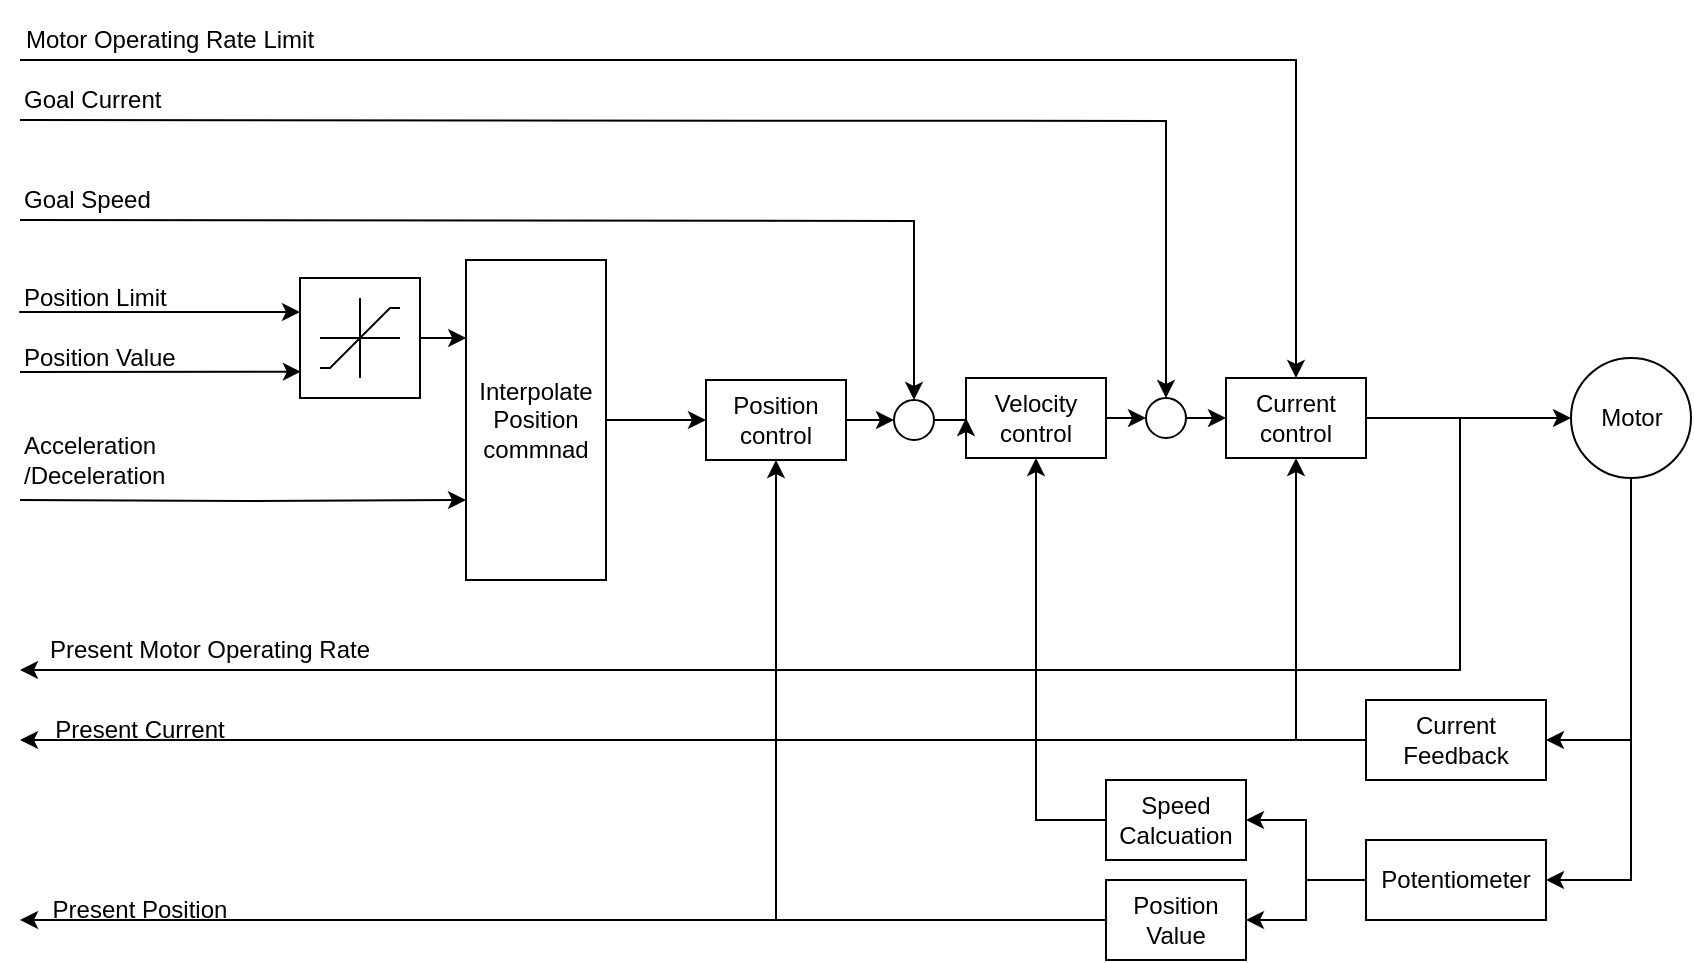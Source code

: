 <mxfile version="16.2.6" type="github">
  <diagram id="oqELM2-vYSNSNYD7lVRX" name="Page-1">
    <mxGraphModel dx="1673" dy="906" grid="1" gridSize="10" guides="1" tooltips="1" connect="1" arrows="1" fold="1" page="1" pageScale="1" pageWidth="1200" pageHeight="1920" math="0" shadow="0">
      <root>
        <mxCell id="0" />
        <mxCell id="1" parent="0" />
        <mxCell id="oAlstTwlUcWoPY1bMoXB-25" value="" style="group" vertex="1" connectable="0" parent="1">
          <mxGeometry x="30" y="130" width="772.5" height="480" as="geometry" />
        </mxCell>
        <mxCell id="oAlstTwlUcWoPY1bMoXB-26" value="Position&lt;br&gt;control" style="rounded=0;whiteSpace=wrap;html=1;" vertex="1" parent="oAlstTwlUcWoPY1bMoXB-25">
          <mxGeometry x="353" y="190" width="70" height="40" as="geometry" />
        </mxCell>
        <mxCell id="oAlstTwlUcWoPY1bMoXB-27" value="Velocity&lt;br&gt;control" style="rounded=0;whiteSpace=wrap;html=1;" vertex="1" parent="oAlstTwlUcWoPY1bMoXB-25">
          <mxGeometry x="483" y="189" width="70" height="40" as="geometry" />
        </mxCell>
        <mxCell id="oAlstTwlUcWoPY1bMoXB-28" value="Current&lt;br&gt;control" style="rounded=0;whiteSpace=wrap;html=1;" vertex="1" parent="oAlstTwlUcWoPY1bMoXB-25">
          <mxGeometry x="613" y="189" width="70" height="40" as="geometry" />
        </mxCell>
        <mxCell id="oAlstTwlUcWoPY1bMoXB-29" value="Motor" style="ellipse;whiteSpace=wrap;html=1;aspect=fixed;" vertex="1" parent="oAlstTwlUcWoPY1bMoXB-25">
          <mxGeometry x="785.5" y="179" width="60" height="60" as="geometry" />
        </mxCell>
        <mxCell id="oAlstTwlUcWoPY1bMoXB-30" value="Potentiometer" style="rounded=0;whiteSpace=wrap;html=1;" vertex="1" parent="oAlstTwlUcWoPY1bMoXB-25">
          <mxGeometry x="683" y="420" width="90" height="40" as="geometry" />
        </mxCell>
        <mxCell id="oAlstTwlUcWoPY1bMoXB-31" style="edgeStyle=orthogonalEdgeStyle;rounded=0;orthogonalLoop=1;jettySize=auto;html=1;exitX=0.5;exitY=1;exitDx=0;exitDy=0;entryX=1;entryY=0.5;entryDx=0;entryDy=0;" edge="1" parent="oAlstTwlUcWoPY1bMoXB-25" source="oAlstTwlUcWoPY1bMoXB-29" target="oAlstTwlUcWoPY1bMoXB-30">
          <mxGeometry relative="1" as="geometry" />
        </mxCell>
        <mxCell id="oAlstTwlUcWoPY1bMoXB-32" style="edgeStyle=orthogonalEdgeStyle;rounded=0;orthogonalLoop=1;jettySize=auto;html=1;exitX=1;exitY=0.5;exitDx=0;exitDy=0;entryX=0;entryY=0.5;entryDx=0;entryDy=0;" edge="1" parent="oAlstTwlUcWoPY1bMoXB-25" source="oAlstTwlUcWoPY1bMoXB-33" target="oAlstTwlUcWoPY1bMoXB-27">
          <mxGeometry relative="1" as="geometry" />
        </mxCell>
        <mxCell id="oAlstTwlUcWoPY1bMoXB-33" value="" style="ellipse;whiteSpace=wrap;html=1;aspect=fixed;" vertex="1" parent="oAlstTwlUcWoPY1bMoXB-25">
          <mxGeometry x="447" y="200" width="20" height="20" as="geometry" />
        </mxCell>
        <mxCell id="oAlstTwlUcWoPY1bMoXB-34" style="edgeStyle=orthogonalEdgeStyle;rounded=0;orthogonalLoop=1;jettySize=auto;html=1;exitX=1;exitY=0.5;exitDx=0;exitDy=0;entryX=0;entryY=0.5;entryDx=0;entryDy=0;" edge="1" parent="oAlstTwlUcWoPY1bMoXB-25" source="oAlstTwlUcWoPY1bMoXB-26" target="oAlstTwlUcWoPY1bMoXB-33">
          <mxGeometry relative="1" as="geometry" />
        </mxCell>
        <mxCell id="oAlstTwlUcWoPY1bMoXB-35" style="edgeStyle=orthogonalEdgeStyle;rounded=0;orthogonalLoop=1;jettySize=auto;html=1;exitX=1;exitY=0.5;exitDx=0;exitDy=0;entryX=0;entryY=0.5;entryDx=0;entryDy=0;" edge="1" parent="oAlstTwlUcWoPY1bMoXB-25" source="oAlstTwlUcWoPY1bMoXB-36" target="oAlstTwlUcWoPY1bMoXB-28">
          <mxGeometry relative="1" as="geometry" />
        </mxCell>
        <mxCell id="oAlstTwlUcWoPY1bMoXB-36" value="" style="ellipse;whiteSpace=wrap;html=1;aspect=fixed;" vertex="1" parent="oAlstTwlUcWoPY1bMoXB-25">
          <mxGeometry x="573" y="199" width="20" height="20" as="geometry" />
        </mxCell>
        <mxCell id="oAlstTwlUcWoPY1bMoXB-37" style="edgeStyle=orthogonalEdgeStyle;rounded=0;orthogonalLoop=1;jettySize=auto;html=1;exitX=1;exitY=0.5;exitDx=0;exitDy=0;entryX=0;entryY=0.5;entryDx=0;entryDy=0;" edge="1" parent="oAlstTwlUcWoPY1bMoXB-25" source="oAlstTwlUcWoPY1bMoXB-27" target="oAlstTwlUcWoPY1bMoXB-36">
          <mxGeometry relative="1" as="geometry" />
        </mxCell>
        <mxCell id="oAlstTwlUcWoPY1bMoXB-38" style="edgeStyle=orthogonalEdgeStyle;rounded=0;orthogonalLoop=1;jettySize=auto;html=1;entryX=0.5;entryY=0;entryDx=0;entryDy=0;" edge="1" parent="oAlstTwlUcWoPY1bMoXB-25" target="oAlstTwlUcWoPY1bMoXB-33">
          <mxGeometry relative="1" as="geometry">
            <mxPoint x="10" y="110" as="sourcePoint" />
          </mxGeometry>
        </mxCell>
        <mxCell id="oAlstTwlUcWoPY1bMoXB-39" style="edgeStyle=orthogonalEdgeStyle;rounded=0;orthogonalLoop=1;jettySize=auto;html=1;entryX=0.007;entryY=0.781;entryDx=0;entryDy=0;entryPerimeter=0;" edge="1" parent="oAlstTwlUcWoPY1bMoXB-25" target="oAlstTwlUcWoPY1bMoXB-67">
          <mxGeometry relative="1" as="geometry">
            <mxPoint x="10" y="186" as="sourcePoint" />
            <mxPoint x="130" y="180" as="targetPoint" />
            <Array as="points">
              <mxPoint x="10" y="186" />
              <mxPoint x="80" y="186" />
            </Array>
          </mxGeometry>
        </mxCell>
        <mxCell id="oAlstTwlUcWoPY1bMoXB-40" style="edgeStyle=orthogonalEdgeStyle;rounded=0;orthogonalLoop=1;jettySize=auto;html=1;exitX=1;exitY=0.5;exitDx=0;exitDy=0;entryX=0;entryY=0.5;entryDx=0;entryDy=0;" edge="1" parent="oAlstTwlUcWoPY1bMoXB-25" source="oAlstTwlUcWoPY1bMoXB-41" target="oAlstTwlUcWoPY1bMoXB-26">
          <mxGeometry relative="1" as="geometry" />
        </mxCell>
        <mxCell id="oAlstTwlUcWoPY1bMoXB-41" value="Interpolate&lt;br&gt;Position&lt;br&gt;commnad" style="rounded=0;whiteSpace=wrap;html=1;" vertex="1" parent="oAlstTwlUcWoPY1bMoXB-25">
          <mxGeometry x="233" y="130" width="70" height="160" as="geometry" />
        </mxCell>
        <mxCell id="oAlstTwlUcWoPY1bMoXB-42" style="edgeStyle=orthogonalEdgeStyle;rounded=0;orthogonalLoop=1;jettySize=auto;html=1;entryX=0.5;entryY=0;entryDx=0;entryDy=0;" edge="1" parent="oAlstTwlUcWoPY1bMoXB-25" target="oAlstTwlUcWoPY1bMoXB-36">
          <mxGeometry relative="1" as="geometry">
            <mxPoint x="10" y="60" as="sourcePoint" />
          </mxGeometry>
        </mxCell>
        <mxCell id="oAlstTwlUcWoPY1bMoXB-43" style="edgeStyle=orthogonalEdgeStyle;rounded=0;orthogonalLoop=1;jettySize=auto;html=1;entryX=0;entryY=0.75;entryDx=0;entryDy=0;" edge="1" parent="oAlstTwlUcWoPY1bMoXB-25" target="oAlstTwlUcWoPY1bMoXB-41">
          <mxGeometry relative="1" as="geometry">
            <mxPoint x="10" y="250" as="sourcePoint" />
          </mxGeometry>
        </mxCell>
        <mxCell id="oAlstTwlUcWoPY1bMoXB-44" style="edgeStyle=orthogonalEdgeStyle;rounded=0;orthogonalLoop=1;jettySize=auto;html=1;exitX=0;exitY=0.5;exitDx=0;exitDy=0;entryX=0.5;entryY=1;entryDx=0;entryDy=0;" edge="1" parent="oAlstTwlUcWoPY1bMoXB-25" source="oAlstTwlUcWoPY1bMoXB-45" target="oAlstTwlUcWoPY1bMoXB-27">
          <mxGeometry relative="1" as="geometry" />
        </mxCell>
        <mxCell id="oAlstTwlUcWoPY1bMoXB-45" value="Speed&lt;br&gt;Calcuation" style="rounded=0;whiteSpace=wrap;html=1;" vertex="1" parent="oAlstTwlUcWoPY1bMoXB-25">
          <mxGeometry x="553" y="390" width="70" height="40" as="geometry" />
        </mxCell>
        <mxCell id="oAlstTwlUcWoPY1bMoXB-46" style="edgeStyle=orthogonalEdgeStyle;rounded=0;orthogonalLoop=1;jettySize=auto;html=1;exitX=0;exitY=0.5;exitDx=0;exitDy=0;entryX=1;entryY=0.5;entryDx=0;entryDy=0;" edge="1" parent="oAlstTwlUcWoPY1bMoXB-25" source="oAlstTwlUcWoPY1bMoXB-30" target="oAlstTwlUcWoPY1bMoXB-45">
          <mxGeometry relative="1" as="geometry" />
        </mxCell>
        <mxCell id="oAlstTwlUcWoPY1bMoXB-47" style="edgeStyle=orthogonalEdgeStyle;rounded=0;orthogonalLoop=1;jettySize=auto;html=1;exitX=0;exitY=0.5;exitDx=0;exitDy=0;entryX=0.5;entryY=1;entryDx=0;entryDy=0;" edge="1" parent="oAlstTwlUcWoPY1bMoXB-25" source="oAlstTwlUcWoPY1bMoXB-49" target="oAlstTwlUcWoPY1bMoXB-28">
          <mxGeometry relative="1" as="geometry" />
        </mxCell>
        <mxCell id="oAlstTwlUcWoPY1bMoXB-48" style="edgeStyle=orthogonalEdgeStyle;rounded=0;orthogonalLoop=1;jettySize=auto;html=1;exitX=0;exitY=0.5;exitDx=0;exitDy=0;" edge="1" parent="oAlstTwlUcWoPY1bMoXB-25" source="oAlstTwlUcWoPY1bMoXB-49">
          <mxGeometry relative="1" as="geometry">
            <mxPoint x="10" y="370" as="targetPoint" />
          </mxGeometry>
        </mxCell>
        <mxCell id="oAlstTwlUcWoPY1bMoXB-49" value="Current&lt;br&gt;Feedback" style="rounded=0;whiteSpace=wrap;html=1;" vertex="1" parent="oAlstTwlUcWoPY1bMoXB-25">
          <mxGeometry x="683" y="350" width="90" height="40" as="geometry" />
        </mxCell>
        <mxCell id="oAlstTwlUcWoPY1bMoXB-50" style="edgeStyle=orthogonalEdgeStyle;rounded=0;orthogonalLoop=1;jettySize=auto;html=1;exitX=0.5;exitY=1;exitDx=0;exitDy=0;entryX=1;entryY=0.5;entryDx=0;entryDy=0;" edge="1" parent="oAlstTwlUcWoPY1bMoXB-25" source="oAlstTwlUcWoPY1bMoXB-29" target="oAlstTwlUcWoPY1bMoXB-49">
          <mxGeometry relative="1" as="geometry" />
        </mxCell>
        <mxCell id="oAlstTwlUcWoPY1bMoXB-51" style="edgeStyle=orthogonalEdgeStyle;rounded=0;orthogonalLoop=1;jettySize=auto;html=1;exitX=0;exitY=0.5;exitDx=0;exitDy=0;entryX=0.5;entryY=1;entryDx=0;entryDy=0;" edge="1" parent="oAlstTwlUcWoPY1bMoXB-25" source="oAlstTwlUcWoPY1bMoXB-53" target="oAlstTwlUcWoPY1bMoXB-26">
          <mxGeometry relative="1" as="geometry" />
        </mxCell>
        <mxCell id="oAlstTwlUcWoPY1bMoXB-52" style="edgeStyle=orthogonalEdgeStyle;rounded=0;orthogonalLoop=1;jettySize=auto;html=1;exitX=0;exitY=0.5;exitDx=0;exitDy=0;" edge="1" parent="oAlstTwlUcWoPY1bMoXB-25" source="oAlstTwlUcWoPY1bMoXB-53">
          <mxGeometry relative="1" as="geometry">
            <mxPoint x="10" y="460" as="targetPoint" />
          </mxGeometry>
        </mxCell>
        <mxCell id="oAlstTwlUcWoPY1bMoXB-53" value="Position&lt;br&gt;Value" style="rounded=0;whiteSpace=wrap;html=1;" vertex="1" parent="oAlstTwlUcWoPY1bMoXB-25">
          <mxGeometry x="553" y="440" width="70" height="40" as="geometry" />
        </mxCell>
        <mxCell id="oAlstTwlUcWoPY1bMoXB-54" value="Present Current" style="text;html=1;strokeColor=none;fillColor=none;align=center;verticalAlign=middle;whiteSpace=wrap;rounded=0;" vertex="1" parent="oAlstTwlUcWoPY1bMoXB-25">
          <mxGeometry x="20" y="350" width="100" height="30" as="geometry" />
        </mxCell>
        <mxCell id="oAlstTwlUcWoPY1bMoXB-55" value="Present Position" style="text;html=1;strokeColor=none;fillColor=none;align=center;verticalAlign=middle;whiteSpace=wrap;rounded=0;" vertex="1" parent="oAlstTwlUcWoPY1bMoXB-25">
          <mxGeometry x="20" y="440" width="100" height="30" as="geometry" />
        </mxCell>
        <mxCell id="oAlstTwlUcWoPY1bMoXB-56" style="edgeStyle=orthogonalEdgeStyle;rounded=0;orthogonalLoop=1;jettySize=auto;html=1;exitX=0;exitY=0.5;exitDx=0;exitDy=0;entryX=1;entryY=0.5;entryDx=0;entryDy=0;" edge="1" parent="oAlstTwlUcWoPY1bMoXB-25" source="oAlstTwlUcWoPY1bMoXB-30" target="oAlstTwlUcWoPY1bMoXB-53">
          <mxGeometry relative="1" as="geometry" />
        </mxCell>
        <mxCell id="oAlstTwlUcWoPY1bMoXB-57" style="edgeStyle=orthogonalEdgeStyle;rounded=0;orthogonalLoop=1;jettySize=auto;html=1;" edge="1" parent="oAlstTwlUcWoPY1bMoXB-25" source="oAlstTwlUcWoPY1bMoXB-28" target="oAlstTwlUcWoPY1bMoXB-29">
          <mxGeometry relative="1" as="geometry">
            <mxPoint x="743" y="209" as="sourcePoint" />
          </mxGeometry>
        </mxCell>
        <mxCell id="oAlstTwlUcWoPY1bMoXB-58" style="edgeStyle=orthogonalEdgeStyle;rounded=0;orthogonalLoop=1;jettySize=auto;html=1;exitX=1;exitY=0.5;exitDx=0;exitDy=0;" edge="1" parent="oAlstTwlUcWoPY1bMoXB-25" source="oAlstTwlUcWoPY1bMoXB-28">
          <mxGeometry relative="1" as="geometry">
            <mxPoint x="10" y="335" as="targetPoint" />
            <mxPoint x="660" y="219" as="sourcePoint" />
            <Array as="points">
              <mxPoint x="730" y="209" />
              <mxPoint x="730" y="335" />
            </Array>
          </mxGeometry>
        </mxCell>
        <mxCell id="oAlstTwlUcWoPY1bMoXB-59" style="edgeStyle=orthogonalEdgeStyle;rounded=0;orthogonalLoop=1;jettySize=auto;html=1;entryX=0.5;entryY=0;entryDx=0;entryDy=0;exitX=0;exitY=0;exitDx=0;exitDy=0;" edge="1" parent="oAlstTwlUcWoPY1bMoXB-25" source="oAlstTwlUcWoPY1bMoXB-61" target="oAlstTwlUcWoPY1bMoXB-28">
          <mxGeometry relative="1" as="geometry">
            <mxPoint x="10" y="10" as="sourcePoint" />
            <mxPoint x="660" y="140" as="targetPoint" />
            <Array as="points">
              <mxPoint x="648" y="30" />
            </Array>
          </mxGeometry>
        </mxCell>
        <mxCell id="oAlstTwlUcWoPY1bMoXB-60" value="Present Motor Operating Rate" style="text;html=1;strokeColor=none;fillColor=none;align=center;verticalAlign=middle;whiteSpace=wrap;rounded=0;" vertex="1" parent="oAlstTwlUcWoPY1bMoXB-25">
          <mxGeometry x="20" y="310" width="170" height="30" as="geometry" />
        </mxCell>
        <mxCell id="oAlstTwlUcWoPY1bMoXB-61" value="Goal Current" style="rounded=0;whiteSpace=wrap;html=1;strokeColor=none;fillColor=none;align=left;" vertex="1" parent="oAlstTwlUcWoPY1bMoXB-25">
          <mxGeometry x="10" y="30" width="90" height="40" as="geometry" />
        </mxCell>
        <mxCell id="oAlstTwlUcWoPY1bMoXB-62" value="Motor&amp;nbsp;Operating Rate&amp;nbsp;Limit" style="rounded=0;whiteSpace=wrap;html=1;fillColor=none;strokeColor=none;" vertex="1" parent="oAlstTwlUcWoPY1bMoXB-25">
          <mxGeometry width="170" height="40" as="geometry" />
        </mxCell>
        <mxCell id="oAlstTwlUcWoPY1bMoXB-63" value="Goal Speed" style="rounded=0;whiteSpace=wrap;html=1;fillColor=none;strokeColor=none;align=left;" vertex="1" parent="oAlstTwlUcWoPY1bMoXB-25">
          <mxGeometry x="10" y="90" width="90" height="20" as="geometry" />
        </mxCell>
        <mxCell id="oAlstTwlUcWoPY1bMoXB-64" value="Position Value" style="rounded=0;whiteSpace=wrap;html=1;fillColor=none;strokeColor=none;align=left;" vertex="1" parent="oAlstTwlUcWoPY1bMoXB-25">
          <mxGeometry x="10" y="169" width="90" height="20" as="geometry" />
        </mxCell>
        <mxCell id="oAlstTwlUcWoPY1bMoXB-65" value="Acceleration&lt;br&gt;/Deceleration" style="rounded=0;whiteSpace=wrap;html=1;align=left;fillColor=none;strokeColor=none;" vertex="1" parent="oAlstTwlUcWoPY1bMoXB-25">
          <mxGeometry x="10" y="210" width="90" height="40" as="geometry" />
        </mxCell>
        <mxCell id="oAlstTwlUcWoPY1bMoXB-78" style="edgeStyle=orthogonalEdgeStyle;rounded=0;orthogonalLoop=1;jettySize=auto;html=1;exitX=1;exitY=0.5;exitDx=0;exitDy=0;entryX=0.001;entryY=0.243;entryDx=0;entryDy=0;entryPerimeter=0;fontSize=8;" edge="1" parent="oAlstTwlUcWoPY1bMoXB-25" source="oAlstTwlUcWoPY1bMoXB-67" target="oAlstTwlUcWoPY1bMoXB-41">
          <mxGeometry relative="1" as="geometry" />
        </mxCell>
        <mxCell id="oAlstTwlUcWoPY1bMoXB-67" value="" style="whiteSpace=wrap;html=1;aspect=fixed;fontSize=8;" vertex="1" parent="oAlstTwlUcWoPY1bMoXB-25">
          <mxGeometry x="150" y="139" width="60" height="60" as="geometry" />
        </mxCell>
        <mxCell id="oAlstTwlUcWoPY1bMoXB-74" value="" style="group" vertex="1" connectable="0" parent="oAlstTwlUcWoPY1bMoXB-25">
          <mxGeometry x="160" y="149" width="40" height="40" as="geometry" />
        </mxCell>
        <mxCell id="oAlstTwlUcWoPY1bMoXB-68" value="" style="endArrow=none;html=1;rounded=0;fontSize=8;" edge="1" parent="oAlstTwlUcWoPY1bMoXB-74">
          <mxGeometry width="50" height="50" relative="1" as="geometry">
            <mxPoint y="20" as="sourcePoint" />
            <mxPoint x="40" y="20" as="targetPoint" />
          </mxGeometry>
        </mxCell>
        <mxCell id="oAlstTwlUcWoPY1bMoXB-69" value="" style="endArrow=none;html=1;rounded=0;fontSize=8;" edge="1" parent="oAlstTwlUcWoPY1bMoXB-74">
          <mxGeometry width="50" height="50" relative="1" as="geometry">
            <mxPoint x="20" y="40" as="sourcePoint" />
            <mxPoint x="20" as="targetPoint" />
          </mxGeometry>
        </mxCell>
        <mxCell id="oAlstTwlUcWoPY1bMoXB-73" value="" style="endArrow=none;html=1;rounded=0;fontSize=8;" edge="1" parent="oAlstTwlUcWoPY1bMoXB-74">
          <mxGeometry width="50" height="50" relative="1" as="geometry">
            <mxPoint y="35" as="sourcePoint" />
            <mxPoint x="40" y="5" as="targetPoint" />
            <Array as="points">
              <mxPoint x="5" y="35" />
              <mxPoint x="35" y="5" />
            </Array>
          </mxGeometry>
        </mxCell>
        <mxCell id="oAlstTwlUcWoPY1bMoXB-76" style="edgeStyle=orthogonalEdgeStyle;rounded=0;orthogonalLoop=1;jettySize=auto;html=1;" edge="1" parent="oAlstTwlUcWoPY1bMoXB-25">
          <mxGeometry relative="1" as="geometry">
            <mxPoint x="9.58" y="156" as="sourcePoint" />
            <mxPoint x="150" y="156" as="targetPoint" />
            <Array as="points">
              <mxPoint x="9.58" y="156" />
              <mxPoint x="79.58" y="156" />
            </Array>
          </mxGeometry>
        </mxCell>
        <mxCell id="oAlstTwlUcWoPY1bMoXB-77" value="Position Limit" style="rounded=0;whiteSpace=wrap;html=1;fillColor=none;strokeColor=none;align=left;" vertex="1" parent="oAlstTwlUcWoPY1bMoXB-25">
          <mxGeometry x="9.58" y="139" width="90" height="20" as="geometry" />
        </mxCell>
      </root>
    </mxGraphModel>
  </diagram>
</mxfile>
